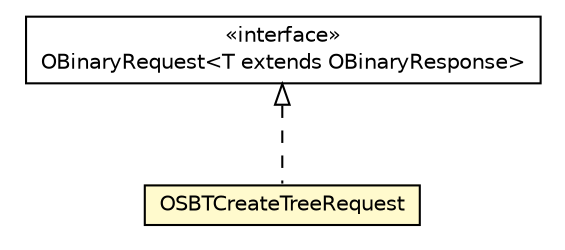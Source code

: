 #!/usr/local/bin/dot
#
# Class diagram 
# Generated by UMLGraph version R5_6-24-gf6e263 (http://www.umlgraph.org/)
#

digraph G {
	edge [fontname="Helvetica",fontsize=10,labelfontname="Helvetica",labelfontsize=10];
	node [fontname="Helvetica",fontsize=10,shape=plaintext];
	nodesep=0.25;
	ranksep=0.5;
	// com.orientechnologies.orient.client.remote.OBinaryRequest<T extends com.orientechnologies.orient.client.remote.OBinaryResponse>
	c5682021 [label=<<table title="com.orientechnologies.orient.client.remote.OBinaryRequest" border="0" cellborder="1" cellspacing="0" cellpadding="2" port="p" href="../OBinaryRequest.html">
		<tr><td><table border="0" cellspacing="0" cellpadding="1">
<tr><td align="center" balign="center"> &#171;interface&#187; </td></tr>
<tr><td align="center" balign="center"> OBinaryRequest&lt;T extends OBinaryResponse&gt; </td></tr>
		</table></td></tr>
		</table>>, URL="../OBinaryRequest.html", fontname="Helvetica", fontcolor="black", fontsize=10.0];
	// com.orientechnologies.orient.client.remote.message.OSBTCreateTreeRequest
	c5682060 [label=<<table title="com.orientechnologies.orient.client.remote.message.OSBTCreateTreeRequest" border="0" cellborder="1" cellspacing="0" cellpadding="2" port="p" bgcolor="lemonChiffon" href="./OSBTCreateTreeRequest.html">
		<tr><td><table border="0" cellspacing="0" cellpadding="1">
<tr><td align="center" balign="center"> OSBTCreateTreeRequest </td></tr>
		</table></td></tr>
		</table>>, URL="./OSBTCreateTreeRequest.html", fontname="Helvetica", fontcolor="black", fontsize=10.0];
	//com.orientechnologies.orient.client.remote.message.OSBTCreateTreeRequest implements com.orientechnologies.orient.client.remote.OBinaryRequest<T extends com.orientechnologies.orient.client.remote.OBinaryResponse>
	c5682021:p -> c5682060:p [dir=back,arrowtail=empty,style=dashed];
}

